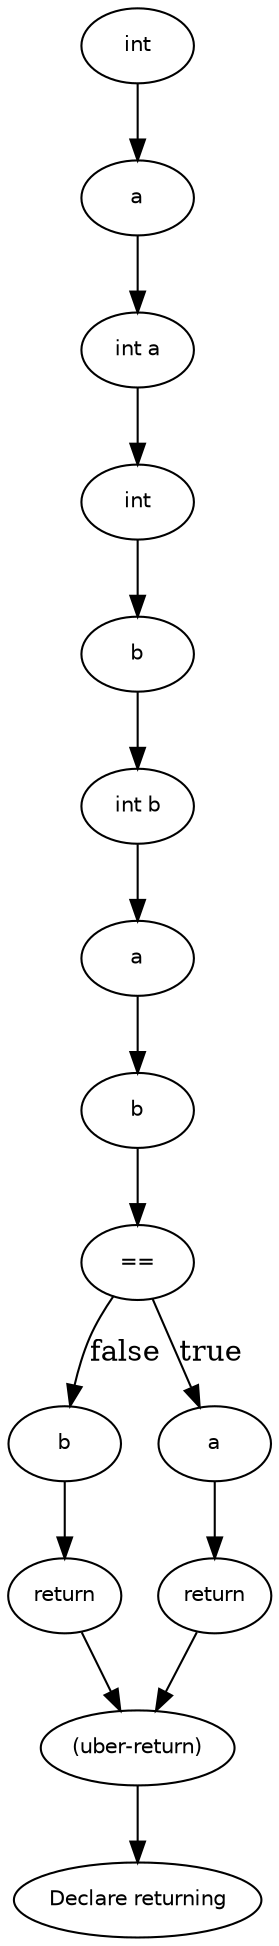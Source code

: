 digraph returning {
  8 [
    label = b,
    fontname = Helvetica,
    fontsize = 10
  ];
  16 [
    label = b,
    fontname = Helvetica,
    fontsize = 10
  ];
  7 [
    label = int,
    fontname = Helvetica,
    fontsize = 10
  ];
  15 [
    label = return,
    fontname = Helvetica,
    fontsize = 10
  ];
  6 [
    label = "int b",
    fontname = Helvetica,
    fontsize = 10
  ];
  14 [
    label = a,
    fontname = Helvetica,
    fontsize = 10
  ];
  5 [
    label = a,
    fontname = Helvetica,
    fontsize = 10
  ];
  13 [
    label = return,
    fontname = Helvetica,
    fontsize = 10
  ];
  4 [
    label = int,
    fontname = Helvetica,
    fontsize = 10
  ];
  3 [
    label = "int a",
    fontname = Helvetica,
    fontsize = 10
  ];
  12 [
    label = b,
    fontname = Helvetica,
    fontsize = 10
  ];
  2 [
    label = "(uber-return)",
    fontname = Helvetica,
    fontsize = 10
  ];
  11 [
    label = a,
    fontname = Helvetica,
    fontsize = 10
  ];
  10 [
    label = "==",
    fontname = Helvetica,
    fontsize = 10
  ];
  0 [
    label = "Declare returning",
    fontname = Helvetica,
    fontsize = 10
  ];
  8 -> 6 [
    label = ""
  ];
  5 -> 3 [
    label = ""
  ];
  10 -> 14 [
    label = true
  ];
  7 -> 8 [
    label = ""
  ];
  10 -> 16 [
    label = false
  ];
  6 -> 11 [
    label = ""
  ];
  13 -> 2 [
    label = ""
  ];
  15 -> 2 [
    label = ""
  ];
  12 -> 10 [
    label = ""
  ];
  4 -> 5 [
    label = ""
  ];
  3 -> 7 [
    label = ""
  ];
  14 -> 13 [
    label = ""
  ];
  16 -> 15 [
    label = ""
  ];
  11 -> 12 [
    label = ""
  ];
  2 -> 0 [
    label = ""
  ];
}
